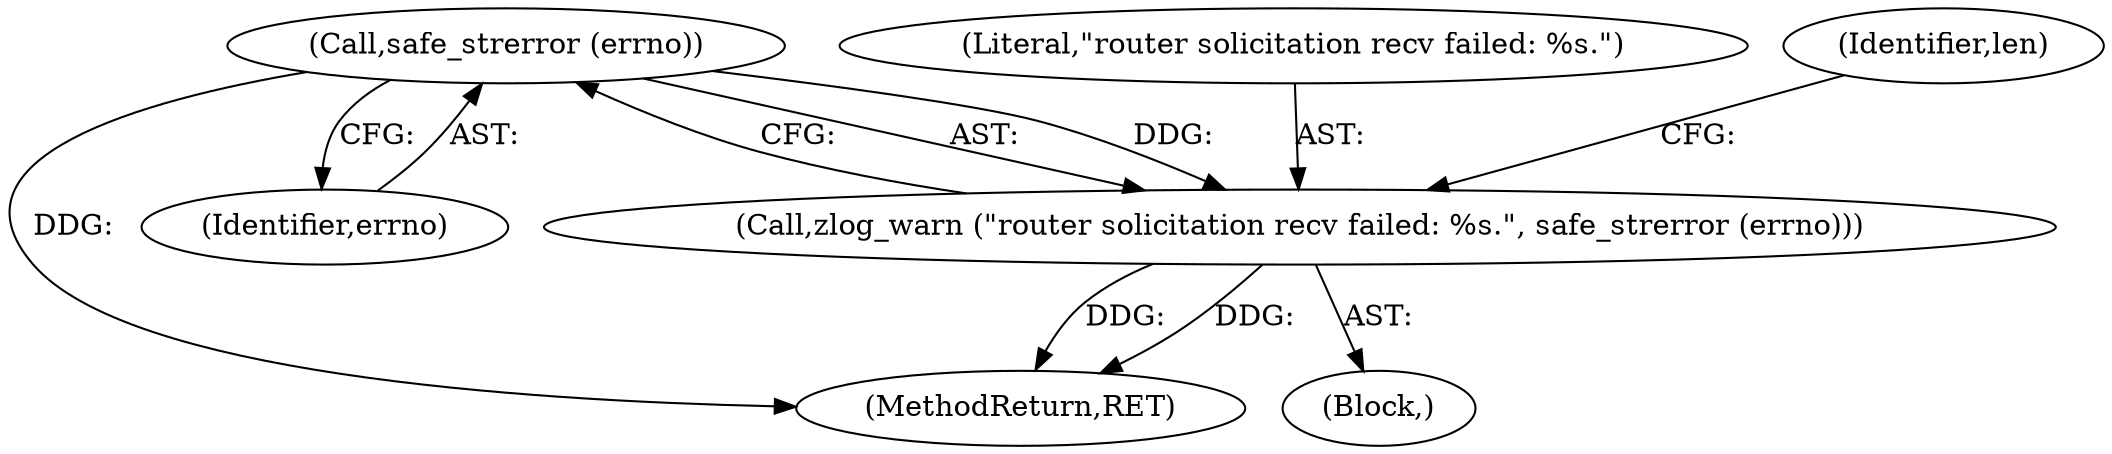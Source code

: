 digraph "0_quagga_cfb1fae25f8c092e0d17073eaf7bd428ce1cd546@API" {
"1000156" [label="(Call,safe_strerror (errno))"];
"1000154" [label="(Call,zlog_warn (\"router solicitation recv failed: %s.\", safe_strerror (errno)))"];
"1000153" [label="(Block,)"];
"1000155" [label="(Literal,\"router solicitation recv failed: %s.\")"];
"1000154" [label="(Call,zlog_warn (\"router solicitation recv failed: %s.\", safe_strerror (errno)))"];
"1000156" [label="(Call,safe_strerror (errno))"];
"1000172" [label="(MethodReturn,RET)"];
"1000159" [label="(Identifier,len)"];
"1000157" [label="(Identifier,errno)"];
"1000156" -> "1000154"  [label="AST: "];
"1000156" -> "1000157"  [label="CFG: "];
"1000157" -> "1000156"  [label="AST: "];
"1000154" -> "1000156"  [label="CFG: "];
"1000156" -> "1000172"  [label="DDG: "];
"1000156" -> "1000154"  [label="DDG: "];
"1000154" -> "1000153"  [label="AST: "];
"1000155" -> "1000154"  [label="AST: "];
"1000159" -> "1000154"  [label="CFG: "];
"1000154" -> "1000172"  [label="DDG: "];
"1000154" -> "1000172"  [label="DDG: "];
}
